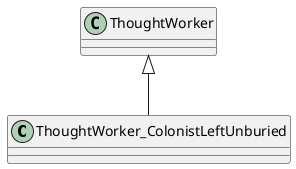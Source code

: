 @startuml
class ThoughtWorker_ColonistLeftUnburied {
}
ThoughtWorker <|-- ThoughtWorker_ColonistLeftUnburied
@enduml
